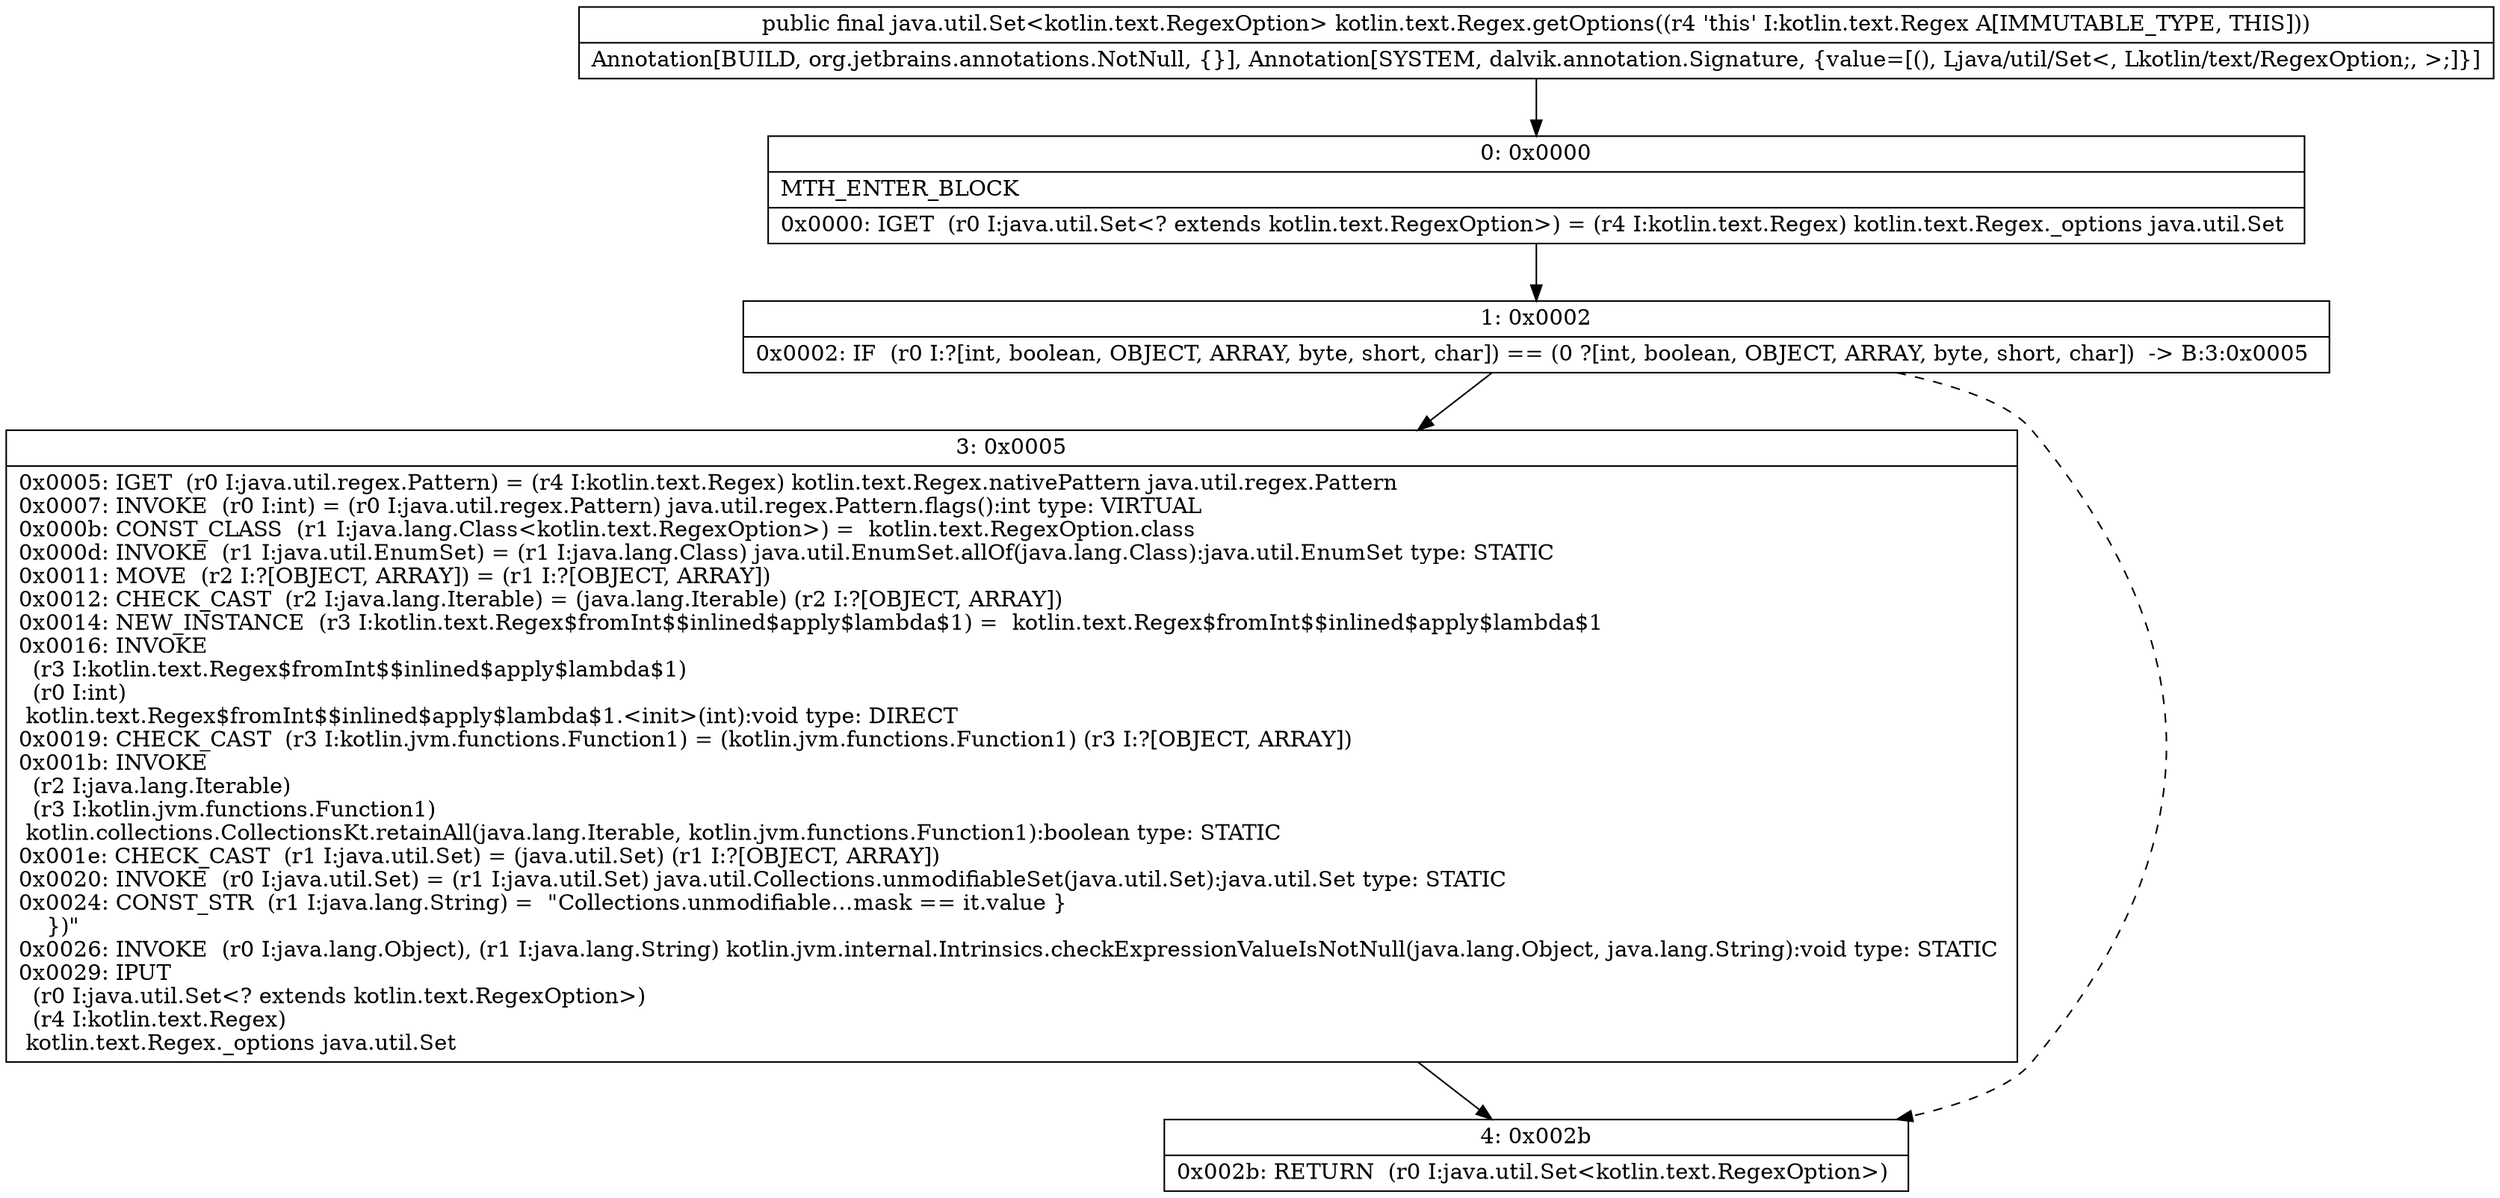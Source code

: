 digraph "CFG forkotlin.text.Regex.getOptions()Ljava\/util\/Set;" {
Node_0 [shape=record,label="{0\:\ 0x0000|MTH_ENTER_BLOCK\l|0x0000: IGET  (r0 I:java.util.Set\<? extends kotlin.text.RegexOption\>) = (r4 I:kotlin.text.Regex) kotlin.text.Regex._options java.util.Set \l}"];
Node_1 [shape=record,label="{1\:\ 0x0002|0x0002: IF  (r0 I:?[int, boolean, OBJECT, ARRAY, byte, short, char]) == (0 ?[int, boolean, OBJECT, ARRAY, byte, short, char])  \-\> B:3:0x0005 \l}"];
Node_3 [shape=record,label="{3\:\ 0x0005|0x0005: IGET  (r0 I:java.util.regex.Pattern) = (r4 I:kotlin.text.Regex) kotlin.text.Regex.nativePattern java.util.regex.Pattern \l0x0007: INVOKE  (r0 I:int) = (r0 I:java.util.regex.Pattern) java.util.regex.Pattern.flags():int type: VIRTUAL \l0x000b: CONST_CLASS  (r1 I:java.lang.Class\<kotlin.text.RegexOption\>) =  kotlin.text.RegexOption.class \l0x000d: INVOKE  (r1 I:java.util.EnumSet) = (r1 I:java.lang.Class) java.util.EnumSet.allOf(java.lang.Class):java.util.EnumSet type: STATIC \l0x0011: MOVE  (r2 I:?[OBJECT, ARRAY]) = (r1 I:?[OBJECT, ARRAY]) \l0x0012: CHECK_CAST  (r2 I:java.lang.Iterable) = (java.lang.Iterable) (r2 I:?[OBJECT, ARRAY]) \l0x0014: NEW_INSTANCE  (r3 I:kotlin.text.Regex$fromInt$$inlined$apply$lambda$1) =  kotlin.text.Regex$fromInt$$inlined$apply$lambda$1 \l0x0016: INVOKE  \l  (r3 I:kotlin.text.Regex$fromInt$$inlined$apply$lambda$1)\l  (r0 I:int)\l kotlin.text.Regex$fromInt$$inlined$apply$lambda$1.\<init\>(int):void type: DIRECT \l0x0019: CHECK_CAST  (r3 I:kotlin.jvm.functions.Function1) = (kotlin.jvm.functions.Function1) (r3 I:?[OBJECT, ARRAY]) \l0x001b: INVOKE  \l  (r2 I:java.lang.Iterable)\l  (r3 I:kotlin.jvm.functions.Function1)\l kotlin.collections.CollectionsKt.retainAll(java.lang.Iterable, kotlin.jvm.functions.Function1):boolean type: STATIC \l0x001e: CHECK_CAST  (r1 I:java.util.Set) = (java.util.Set) (r1 I:?[OBJECT, ARRAY]) \l0x0020: INVOKE  (r0 I:java.util.Set) = (r1 I:java.util.Set) java.util.Collections.unmodifiableSet(java.util.Set):java.util.Set type: STATIC \l0x0024: CONST_STR  (r1 I:java.lang.String) =  \"Collections.unmodifiable…mask == it.value \}\l    \})\" \l0x0026: INVOKE  (r0 I:java.lang.Object), (r1 I:java.lang.String) kotlin.jvm.internal.Intrinsics.checkExpressionValueIsNotNull(java.lang.Object, java.lang.String):void type: STATIC \l0x0029: IPUT  \l  (r0 I:java.util.Set\<? extends kotlin.text.RegexOption\>)\l  (r4 I:kotlin.text.Regex)\l kotlin.text.Regex._options java.util.Set \l}"];
Node_4 [shape=record,label="{4\:\ 0x002b|0x002b: RETURN  (r0 I:java.util.Set\<kotlin.text.RegexOption\>) \l}"];
MethodNode[shape=record,label="{public final java.util.Set\<kotlin.text.RegexOption\> kotlin.text.Regex.getOptions((r4 'this' I:kotlin.text.Regex A[IMMUTABLE_TYPE, THIS]))  | Annotation[BUILD, org.jetbrains.annotations.NotNull, \{\}], Annotation[SYSTEM, dalvik.annotation.Signature, \{value=[(), Ljava\/util\/Set\<, Lkotlin\/text\/RegexOption;, \>;]\}]\l}"];
MethodNode -> Node_0;
Node_0 -> Node_1;
Node_1 -> Node_3;
Node_1 -> Node_4[style=dashed];
Node_3 -> Node_4;
}

